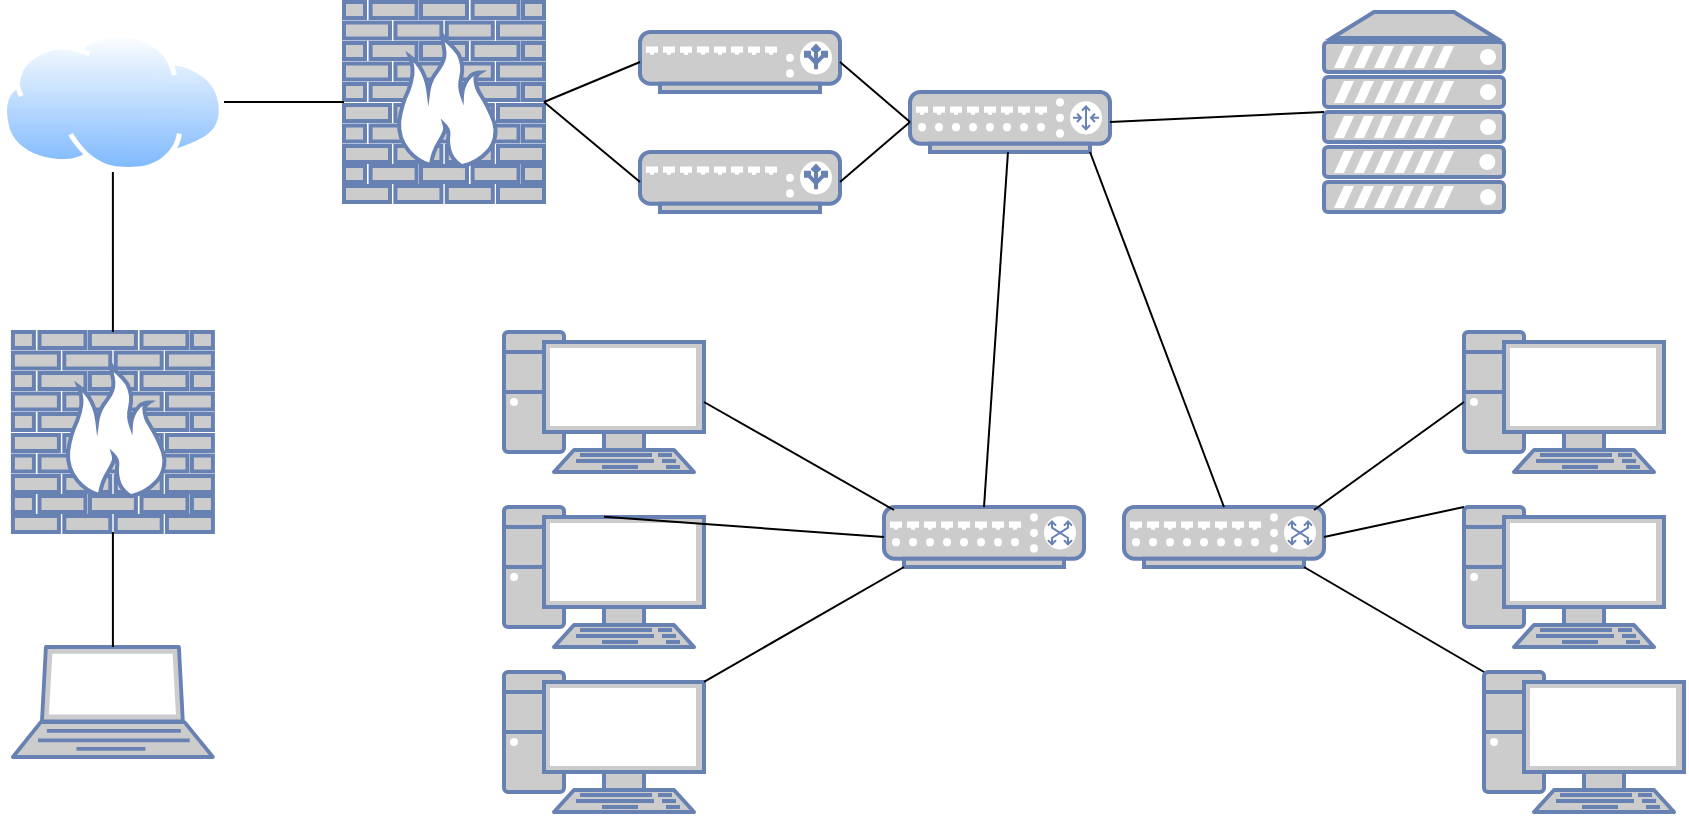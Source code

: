 <mxfile version="15.5.4" type="device"><diagram id="fQaqByl_L0mWpupS8Kg-" name="Page-1"><mxGraphModel dx="1025" dy="575" grid="1" gridSize="10" guides="1" tooltips="1" connect="1" arrows="1" fold="1" page="1" pageScale="1" pageWidth="850" pageHeight="1100" math="0" shadow="0"><root><mxCell id="0"/><mxCell id="1" parent="0"/><mxCell id="1IInTAGhlypqXeQI5ro3-3" value="" style="fontColor=#0066CC;verticalAlign=top;verticalLabelPosition=bottom;labelPosition=center;align=center;html=1;outlineConnect=0;fillColor=#CCCCCC;strokeColor=#6881B3;gradientColor=none;gradientDirection=north;strokeWidth=2;shape=mxgraph.networks.pc;" vertex="1" parent="1"><mxGeometry x="770" y="260" width="100" height="70" as="geometry"/></mxCell><mxCell id="1IInTAGhlypqXeQI5ro3-4" value="" style="fontColor=#0066CC;verticalAlign=top;verticalLabelPosition=bottom;labelPosition=center;align=center;html=1;outlineConnect=0;fillColor=#CCCCCC;strokeColor=#6881B3;gradientColor=none;gradientDirection=north;strokeWidth=2;shape=mxgraph.networks.pc;" vertex="1" parent="1"><mxGeometry x="290" y="260" width="100" height="70" as="geometry"/></mxCell><mxCell id="1IInTAGhlypqXeQI5ro3-5" value="" style="fontColor=#0066CC;verticalAlign=top;verticalLabelPosition=bottom;labelPosition=center;align=center;html=1;outlineConnect=0;fillColor=#CCCCCC;strokeColor=#6881B3;gradientColor=none;gradientDirection=north;strokeWidth=2;shape=mxgraph.networks.pc;" vertex="1" parent="1"><mxGeometry x="770" y="347.5" width="100" height="70" as="geometry"/></mxCell><mxCell id="1IInTAGhlypqXeQI5ro3-6" value="" style="fontColor=#0066CC;verticalAlign=top;verticalLabelPosition=bottom;labelPosition=center;align=center;html=1;outlineConnect=0;fillColor=#CCCCCC;strokeColor=#6881B3;gradientColor=none;gradientDirection=north;strokeWidth=2;shape=mxgraph.networks.pc;" vertex="1" parent="1"><mxGeometry x="290" y="347.5" width="100" height="70" as="geometry"/></mxCell><mxCell id="1IInTAGhlypqXeQI5ro3-7" value="" style="fontColor=#0066CC;verticalAlign=top;verticalLabelPosition=bottom;labelPosition=center;align=center;html=1;outlineConnect=0;fillColor=#CCCCCC;strokeColor=#6881B3;gradientColor=none;gradientDirection=north;strokeWidth=2;shape=mxgraph.networks.pc;" vertex="1" parent="1"><mxGeometry x="780" y="430" width="100" height="70" as="geometry"/></mxCell><mxCell id="1IInTAGhlypqXeQI5ro3-8" value="" style="fontColor=#0066CC;verticalAlign=top;verticalLabelPosition=bottom;labelPosition=center;align=center;html=1;outlineConnect=0;fillColor=#CCCCCC;strokeColor=#6881B3;gradientColor=none;gradientDirection=north;strokeWidth=2;shape=mxgraph.networks.pc;" vertex="1" parent="1"><mxGeometry x="290" y="430" width="100" height="70" as="geometry"/></mxCell><mxCell id="1IInTAGhlypqXeQI5ro3-10" value="" style="fontColor=#0066CC;verticalAlign=top;verticalLabelPosition=bottom;labelPosition=center;align=center;html=1;outlineConnect=0;fillColor=#CCCCCC;strokeColor=#6881B3;gradientColor=none;gradientDirection=north;strokeWidth=2;shape=mxgraph.networks.switch;" vertex="1" parent="1"><mxGeometry x="600" y="347.5" width="100" height="30" as="geometry"/></mxCell><mxCell id="1IInTAGhlypqXeQI5ro3-11" value="" style="fontColor=#0066CC;verticalAlign=top;verticalLabelPosition=bottom;labelPosition=center;align=center;html=1;outlineConnect=0;fillColor=#CCCCCC;strokeColor=#6881B3;gradientColor=none;gradientDirection=north;strokeWidth=2;shape=mxgraph.networks.router;" vertex="1" parent="1"><mxGeometry x="493" y="140" width="100" height="30" as="geometry"/></mxCell><mxCell id="1IInTAGhlypqXeQI5ro3-12" value="" style="fontColor=#0066CC;verticalAlign=top;verticalLabelPosition=bottom;labelPosition=center;align=center;html=1;outlineConnect=0;fillColor=#CCCCCC;strokeColor=#6881B3;gradientColor=none;gradientDirection=north;strokeWidth=2;shape=mxgraph.networks.load_balancer;" vertex="1" parent="1"><mxGeometry x="358" y="170" width="100" height="30" as="geometry"/></mxCell><mxCell id="1IInTAGhlypqXeQI5ro3-13" value="" style="fontColor=#0066CC;verticalAlign=top;verticalLabelPosition=bottom;labelPosition=center;align=center;html=1;outlineConnect=0;fillColor=#CCCCCC;strokeColor=#6881B3;gradientColor=none;gradientDirection=north;strokeWidth=2;shape=mxgraph.networks.load_balancer;" vertex="1" parent="1"><mxGeometry x="358" y="110" width="100" height="30" as="geometry"/></mxCell><mxCell id="1IInTAGhlypqXeQI5ro3-14" value="" style="fontColor=#0066CC;verticalAlign=top;verticalLabelPosition=bottom;labelPosition=center;align=center;html=1;outlineConnect=0;fillColor=#CCCCCC;strokeColor=#6881B3;gradientColor=none;gradientDirection=north;strokeWidth=2;shape=mxgraph.networks.firewall;" vertex="1" parent="1"><mxGeometry x="210" y="95" width="100" height="100" as="geometry"/></mxCell><mxCell id="1IInTAGhlypqXeQI5ro3-15" value="" style="aspect=fixed;perimeter=ellipsePerimeter;html=1;align=center;shadow=0;dashed=0;spacingTop=3;image;image=img/lib/active_directory/internet_cloud.svg;" vertex="1" parent="1"><mxGeometry x="38.89" y="110" width="111.11" height="70" as="geometry"/></mxCell><mxCell id="1IInTAGhlypqXeQI5ro3-16" value="" style="fontColor=#0066CC;verticalAlign=top;verticalLabelPosition=bottom;labelPosition=center;align=center;html=1;outlineConnect=0;fillColor=#CCCCCC;strokeColor=#6881B3;gradientColor=none;gradientDirection=north;strokeWidth=2;shape=mxgraph.networks.server;" vertex="1" parent="1"><mxGeometry x="700" y="100" width="90" height="100" as="geometry"/></mxCell><mxCell id="1IInTAGhlypqXeQI5ro3-17" value="" style="fontColor=#0066CC;verticalAlign=top;verticalLabelPosition=bottom;labelPosition=center;align=center;html=1;outlineConnect=0;fillColor=#CCCCCC;strokeColor=#6881B3;gradientColor=none;gradientDirection=north;strokeWidth=2;shape=mxgraph.networks.laptop;" vertex="1" parent="1"><mxGeometry x="44.45" y="417.5" width="100" height="55" as="geometry"/></mxCell><mxCell id="1IInTAGhlypqXeQI5ro3-18" value="" style="fontColor=#0066CC;verticalAlign=top;verticalLabelPosition=bottom;labelPosition=center;align=center;html=1;outlineConnect=0;fillColor=#CCCCCC;strokeColor=#6881B3;gradientColor=none;gradientDirection=north;strokeWidth=2;shape=mxgraph.networks.firewall;" vertex="1" parent="1"><mxGeometry x="44.45" y="260" width="100" height="100" as="geometry"/></mxCell><mxCell id="1IInTAGhlypqXeQI5ro3-19" value="" style="endArrow=none;html=1;rounded=0;entryX=0.95;entryY=0.05;entryDx=0;entryDy=0;entryPerimeter=0;exitX=0;exitY=0.5;exitDx=0;exitDy=0;exitPerimeter=0;" edge="1" parent="1" source="1IInTAGhlypqXeQI5ro3-3" target="1IInTAGhlypqXeQI5ro3-10"><mxGeometry width="50" height="50" relative="1" as="geometry"><mxPoint x="478" y="460" as="sourcePoint"/><mxPoint x="528" y="410" as="targetPoint"/></mxGeometry></mxCell><mxCell id="1IInTAGhlypqXeQI5ro3-20" value="" style="endArrow=none;html=1;rounded=0;entryX=1;entryY=0.5;entryDx=0;entryDy=0;entryPerimeter=0;exitX=0;exitY=0;exitDx=0;exitDy=0;exitPerimeter=0;" edge="1" parent="1" source="1IInTAGhlypqXeQI5ro3-5" target="1IInTAGhlypqXeQI5ro3-10"><mxGeometry width="50" height="50" relative="1" as="geometry"><mxPoint x="478" y="460" as="sourcePoint"/><mxPoint x="528" y="410" as="targetPoint"/></mxGeometry></mxCell><mxCell id="1IInTAGhlypqXeQI5ro3-21" value="" style="endArrow=none;html=1;rounded=0;entryX=0.9;entryY=1;entryDx=0;entryDy=0;entryPerimeter=0;exitX=0;exitY=0;exitDx=0;exitDy=0;exitPerimeter=0;" edge="1" parent="1" source="1IInTAGhlypqXeQI5ro3-7" target="1IInTAGhlypqXeQI5ro3-10"><mxGeometry width="50" height="50" relative="1" as="geometry"><mxPoint x="478" y="460" as="sourcePoint"/><mxPoint x="528" y="410" as="targetPoint"/></mxGeometry></mxCell><mxCell id="1IInTAGhlypqXeQI5ro3-22" value="" style="fontColor=#0066CC;verticalAlign=top;verticalLabelPosition=bottom;labelPosition=center;align=center;html=1;outlineConnect=0;fillColor=#CCCCCC;strokeColor=#6881B3;gradientColor=none;gradientDirection=north;strokeWidth=2;shape=mxgraph.networks.switch;" vertex="1" parent="1"><mxGeometry x="480" y="347.5" width="100" height="30" as="geometry"/></mxCell><mxCell id="1IInTAGhlypqXeQI5ro3-23" value="" style="endArrow=none;html=1;rounded=0;entryX=0.1;entryY=1;entryDx=0;entryDy=0;entryPerimeter=0;exitX=1;exitY=0.07;exitDx=0;exitDy=0;exitPerimeter=0;" edge="1" parent="1" target="1IInTAGhlypqXeQI5ro3-22" source="1IInTAGhlypqXeQI5ro3-8"><mxGeometry width="50" height="50" relative="1" as="geometry"><mxPoint x="540" y="360" as="sourcePoint"/><mxPoint x="533" y="280" as="targetPoint"/></mxGeometry></mxCell><mxCell id="1IInTAGhlypqXeQI5ro3-24" value="" style="endArrow=none;html=1;rounded=0;entryX=0;entryY=0.5;entryDx=0;entryDy=0;entryPerimeter=0;exitX=0.5;exitY=0.07;exitDx=0;exitDy=0;exitPerimeter=0;" edge="1" parent="1" target="1IInTAGhlypqXeQI5ro3-22" source="1IInTAGhlypqXeQI5ro3-6"><mxGeometry width="50" height="50" relative="1" as="geometry"><mxPoint x="433" y="369.9" as="sourcePoint"/><mxPoint x="533" y="280" as="targetPoint"/></mxGeometry></mxCell><mxCell id="1IInTAGhlypqXeQI5ro3-25" value="" style="endArrow=none;html=1;rounded=0;entryX=0.05;entryY=0.05;entryDx=0;entryDy=0;entryPerimeter=0;exitX=1;exitY=0.5;exitDx=0;exitDy=0;exitPerimeter=0;" edge="1" parent="1" target="1IInTAGhlypqXeQI5ro3-22" source="1IInTAGhlypqXeQI5ro3-4"><mxGeometry width="50" height="50" relative="1" as="geometry"><mxPoint x="313" y="364.9" as="sourcePoint"/><mxPoint x="533" y="280" as="targetPoint"/></mxGeometry></mxCell><mxCell id="1IInTAGhlypqXeQI5ro3-27" value="" style="endArrow=none;html=1;rounded=0;entryX=0.5;entryY=1;entryDx=0;entryDy=0;entryPerimeter=0;exitX=0.5;exitY=0;exitDx=0;exitDy=0;exitPerimeter=0;" edge="1" parent="1" source="1IInTAGhlypqXeQI5ro3-17" target="1IInTAGhlypqXeQI5ro3-18"><mxGeometry width="50" height="50" relative="1" as="geometry"><mxPoint x="410" y="370" as="sourcePoint"/><mxPoint x="460" y="320" as="targetPoint"/></mxGeometry></mxCell><mxCell id="1IInTAGhlypqXeQI5ro3-28" value="" style="endArrow=none;html=1;rounded=0;entryX=0.5;entryY=1;entryDx=0;entryDy=0;exitX=0.5;exitY=0;exitDx=0;exitDy=0;exitPerimeter=0;" edge="1" parent="1" source="1IInTAGhlypqXeQI5ro3-18" target="1IInTAGhlypqXeQI5ro3-15"><mxGeometry width="50" height="50" relative="1" as="geometry"><mxPoint x="410" y="370" as="sourcePoint"/><mxPoint x="460" y="320" as="targetPoint"/></mxGeometry></mxCell><mxCell id="1IInTAGhlypqXeQI5ro3-29" value="" style="endArrow=none;html=1;rounded=0;entryX=1;entryY=0.5;entryDx=0;entryDy=0;exitX=0;exitY=0.5;exitDx=0;exitDy=0;exitPerimeter=0;" edge="1" parent="1" source="1IInTAGhlypqXeQI5ro3-14" target="1IInTAGhlypqXeQI5ro3-15"><mxGeometry width="50" height="50" relative="1" as="geometry"><mxPoint x="410" y="370" as="sourcePoint"/><mxPoint x="460" y="320" as="targetPoint"/></mxGeometry></mxCell><mxCell id="1IInTAGhlypqXeQI5ro3-30" value="" style="endArrow=none;html=1;rounded=0;entryX=1;entryY=0.5;entryDx=0;entryDy=0;entryPerimeter=0;exitX=0;exitY=0.5;exitDx=0;exitDy=0;exitPerimeter=0;" edge="1" parent="1" source="1IInTAGhlypqXeQI5ro3-13" target="1IInTAGhlypqXeQI5ro3-14"><mxGeometry width="50" height="50" relative="1" as="geometry"><mxPoint x="410" y="370" as="sourcePoint"/><mxPoint x="460" y="320" as="targetPoint"/></mxGeometry></mxCell><mxCell id="1IInTAGhlypqXeQI5ro3-31" value="" style="endArrow=none;html=1;rounded=0;exitX=0;exitY=0.5;exitDx=0;exitDy=0;exitPerimeter=0;entryX=1;entryY=0.5;entryDx=0;entryDy=0;entryPerimeter=0;" edge="1" parent="1" source="1IInTAGhlypqXeQI5ro3-12" target="1IInTAGhlypqXeQI5ro3-14"><mxGeometry width="50" height="50" relative="1" as="geometry"><mxPoint x="410" y="370" as="sourcePoint"/><mxPoint x="460" y="320" as="targetPoint"/></mxGeometry></mxCell><mxCell id="1IInTAGhlypqXeQI5ro3-32" value="" style="endArrow=none;html=1;rounded=0;entryX=1;entryY=0.5;entryDx=0;entryDy=0;entryPerimeter=0;exitX=0;exitY=0.5;exitDx=0;exitDy=0;exitPerimeter=0;" edge="1" parent="1" source="1IInTAGhlypqXeQI5ro3-11" target="1IInTAGhlypqXeQI5ro3-13"><mxGeometry width="50" height="50" relative="1" as="geometry"><mxPoint x="520" y="270" as="sourcePoint"/><mxPoint x="570" y="220" as="targetPoint"/></mxGeometry></mxCell><mxCell id="1IInTAGhlypqXeQI5ro3-33" value="" style="endArrow=none;html=1;rounded=0;entryX=1;entryY=0.5;entryDx=0;entryDy=0;entryPerimeter=0;exitX=0;exitY=0.5;exitDx=0;exitDy=0;exitPerimeter=0;" edge="1" parent="1" source="1IInTAGhlypqXeQI5ro3-11" target="1IInTAGhlypqXeQI5ro3-12"><mxGeometry width="50" height="50" relative="1" as="geometry"><mxPoint x="470" y="300" as="sourcePoint"/><mxPoint x="520" y="250" as="targetPoint"/></mxGeometry></mxCell><mxCell id="1IInTAGhlypqXeQI5ro3-34" value="" style="endArrow=none;html=1;rounded=0;entryX=1;entryY=0.5;entryDx=0;entryDy=0;entryPerimeter=0;exitX=0;exitY=0.5;exitDx=0;exitDy=0;exitPerimeter=0;" edge="1" parent="1" source="1IInTAGhlypqXeQI5ro3-16" target="1IInTAGhlypqXeQI5ro3-11"><mxGeometry width="50" height="50" relative="1" as="geometry"><mxPoint x="470" y="360" as="sourcePoint"/><mxPoint x="520" y="310" as="targetPoint"/></mxGeometry></mxCell><mxCell id="1IInTAGhlypqXeQI5ro3-35" value="" style="endArrow=none;html=1;rounded=0;exitX=0.5;exitY=0;exitDx=0;exitDy=0;exitPerimeter=0;" edge="1" parent="1" source="1IInTAGhlypqXeQI5ro3-22" target="1IInTAGhlypqXeQI5ro3-11"><mxGeometry width="50" height="50" relative="1" as="geometry"><mxPoint x="470" y="360" as="sourcePoint"/><mxPoint x="520" y="310" as="targetPoint"/></mxGeometry></mxCell><mxCell id="1IInTAGhlypqXeQI5ro3-37" value="" style="endArrow=none;html=1;rounded=0;entryX=0.9;entryY=1;entryDx=0;entryDy=0;entryPerimeter=0;exitX=0.5;exitY=0;exitDx=0;exitDy=0;exitPerimeter=0;" edge="1" parent="1" source="1IInTAGhlypqXeQI5ro3-10" target="1IInTAGhlypqXeQI5ro3-11"><mxGeometry width="50" height="50" relative="1" as="geometry"><mxPoint x="470" y="360" as="sourcePoint"/><mxPoint x="520" y="310" as="targetPoint"/></mxGeometry></mxCell></root></mxGraphModel></diagram></mxfile>
